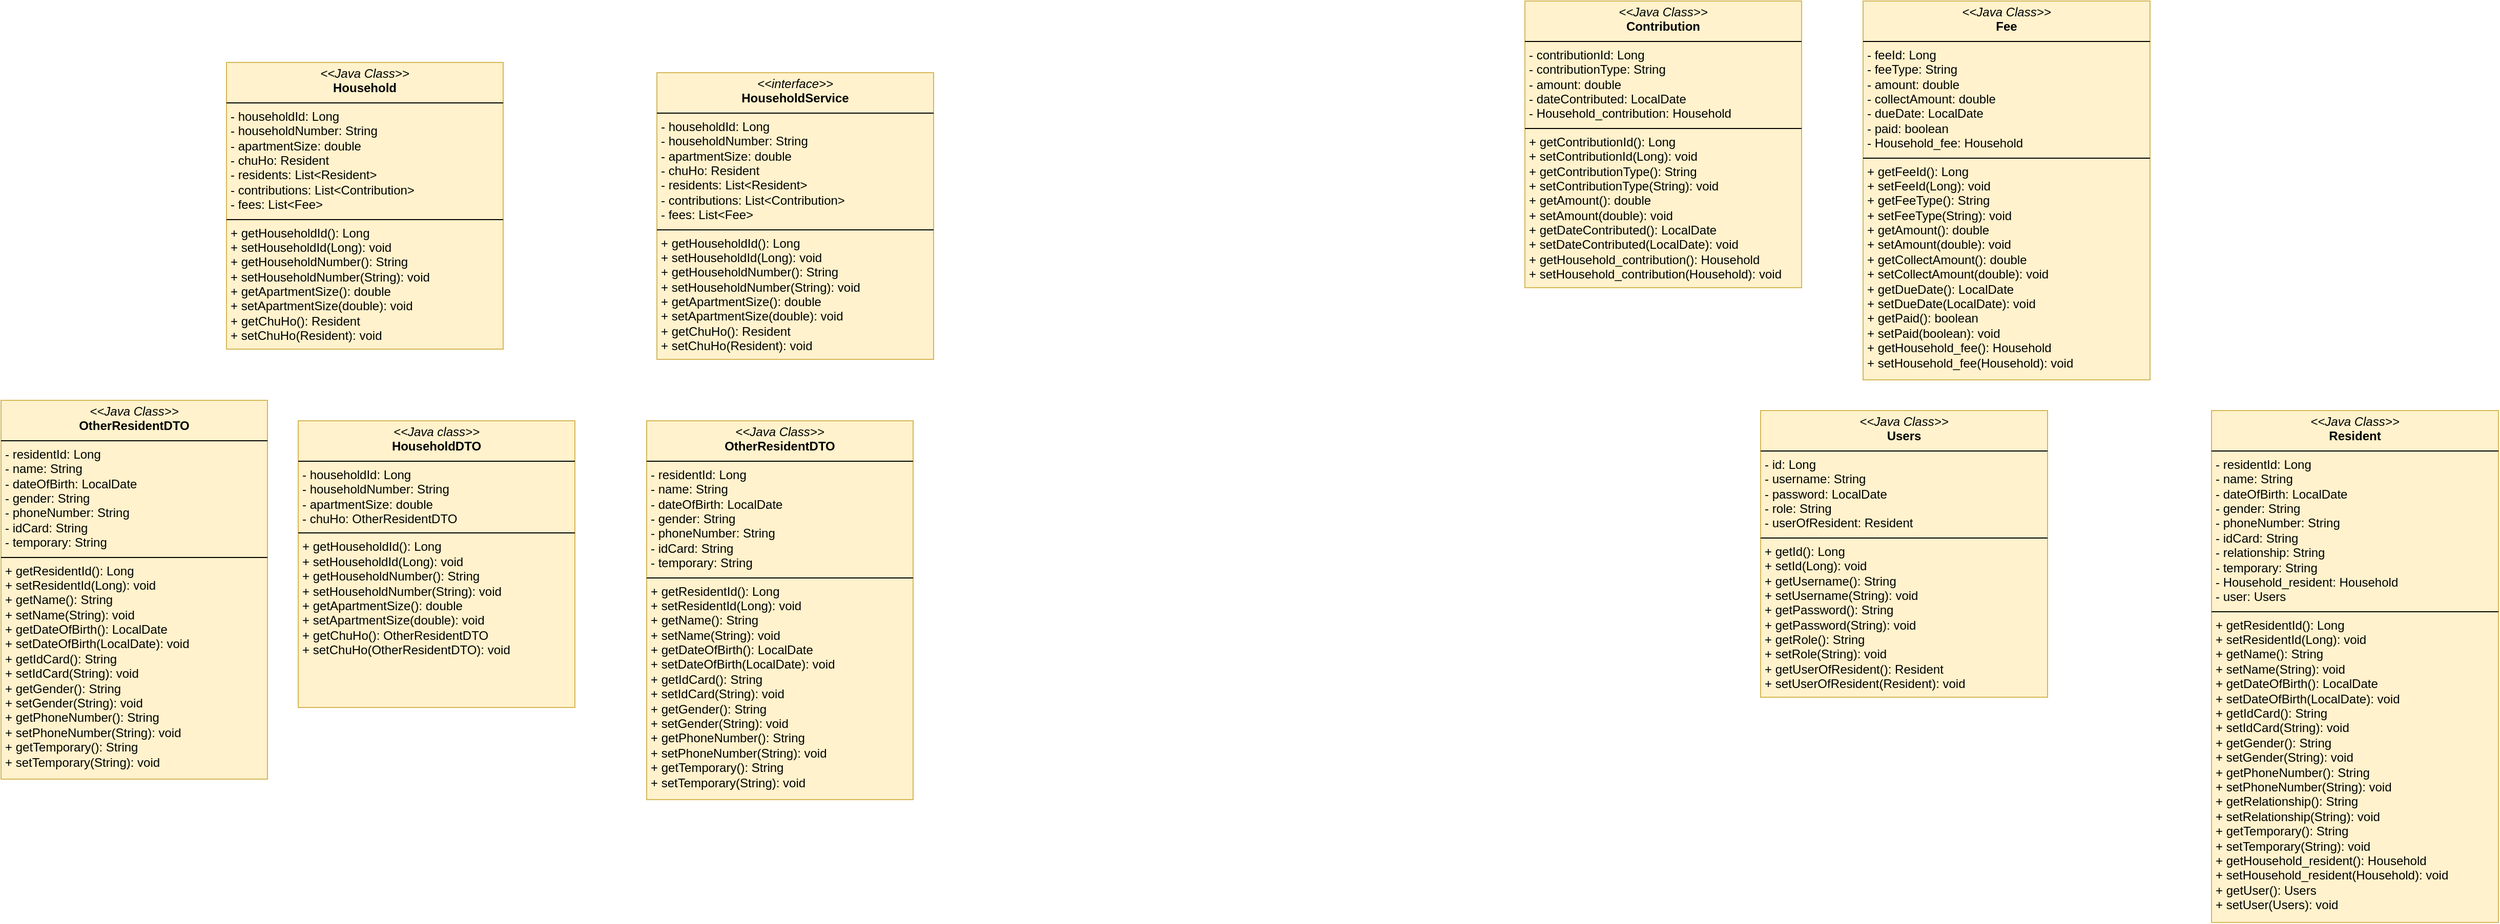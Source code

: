 <mxfile version="25.0.3">
  <diagram id="C5RBs43oDa-KdzZeNtuy" name="Page-1">
    <mxGraphModel dx="2704" dy="-600" grid="1" gridSize="10" guides="1" tooltips="1" connect="1" arrows="1" fold="1" page="1" pageScale="1" pageWidth="827" pageHeight="1169" math="0" shadow="0">
      <root>
        <mxCell id="WIyWlLk6GJQsqaUBKTNV-0" />
        <mxCell id="WIyWlLk6GJQsqaUBKTNV-1" parent="WIyWlLk6GJQsqaUBKTNV-0" />
        <mxCell id="75rg_Ny6UcCg7GmsErNv-0" value="&lt;p style=&quot;margin:0px;margin-top:4px;text-align:center;&quot;&gt;&lt;i&gt;&amp;lt;&amp;lt;Java Class&amp;gt;&amp;gt;&lt;/i&gt;&lt;br&gt;&lt;b&gt;Contribution&lt;/b&gt;&lt;/p&gt;&lt;hr size=&quot;1&quot; style=&quot;border-style:solid;&quot;&gt;&lt;p style=&quot;margin:0px;margin-left:4px;&quot;&gt;- contributionId: Long&lt;br&gt;- contributionType: String&lt;/p&gt;&lt;p style=&quot;margin:0px;margin-left:4px;&quot;&gt;- amount: double&lt;/p&gt;&lt;p style=&quot;margin:0px;margin-left:4px;&quot;&gt;-&amp;nbsp;dateContributed: LocalDate&lt;/p&gt;&lt;p style=&quot;margin:0px;margin-left:4px;&quot;&gt;-&amp;nbsp;Household_contribution: Household&lt;/p&gt;&lt;hr size=&quot;1&quot; style=&quot;border-style:solid;&quot;&gt;&lt;p style=&quot;margin:0px;margin-left:4px;&quot;&gt;+ getContributionId(): Long&lt;br&gt;+ setContributionId(Long): void&lt;/p&gt;&lt;p style=&quot;margin:0px;margin-left:4px;&quot;&gt;+&amp;nbsp;getContributionType(): String&lt;/p&gt;&lt;p style=&quot;margin:0px;margin-left:4px;&quot;&gt;+ setContributionType(String): void&amp;nbsp;&lt;/p&gt;&lt;p style=&quot;margin:0px;margin-left:4px;&quot;&gt;+&amp;nbsp;getAmount(): double&lt;/p&gt;&lt;p style=&quot;margin:0px;margin-left:4px;&quot;&gt;+ setAmount(double): void&lt;/p&gt;&lt;p style=&quot;margin:0px;margin-left:4px;&quot;&gt;+&amp;nbsp;getDateContributed(): LocalDate&lt;/p&gt;&lt;p style=&quot;margin:0px;margin-left:4px;&quot;&gt;+ setDateContributed(LocalDate): void&lt;/p&gt;&lt;p style=&quot;margin:0px;margin-left:4px;&quot;&gt;+&amp;nbsp;getHousehold_contribution(): Household&lt;/p&gt;&lt;p style=&quot;margin:0px;margin-left:4px;&quot;&gt;+ setHousehold_contribution(Household): void&lt;/p&gt;" style="verticalAlign=top;align=left;overflow=fill;html=1;whiteSpace=wrap;fillColor=#fff2cc;strokeColor=#d6b656;" vertex="1" parent="WIyWlLk6GJQsqaUBKTNV-1">
          <mxGeometry x="-133" y="1190" width="270" height="280" as="geometry" />
        </mxCell>
        <mxCell id="75rg_Ny6UcCg7GmsErNv-1" value="&lt;p style=&quot;margin:0px;margin-top:4px;text-align:center;&quot;&gt;&lt;i&gt;&amp;lt;&amp;lt;Java Class&amp;gt;&amp;gt;&lt;/i&gt;&lt;br&gt;&lt;b&gt;Fee&lt;/b&gt;&lt;/p&gt;&lt;hr size=&quot;1&quot; style=&quot;border-style:solid;&quot;&gt;&lt;p style=&quot;margin:0px;margin-left:4px;&quot;&gt;- feeId: Long&lt;br&gt;- feeType: String&lt;/p&gt;&lt;p style=&quot;margin:0px;margin-left:4px;&quot;&gt;- amount: double&lt;/p&gt;&lt;p style=&quot;margin:0px;margin-left:4px;&quot;&gt;-&amp;nbsp;collectAmount: double&lt;/p&gt;&lt;p style=&quot;margin:0px;margin-left:4px;&quot;&gt;-&amp;nbsp;dueDate: LocalDate&lt;/p&gt;&lt;p style=&quot;margin:0px;margin-left:4px;&quot;&gt;- paid: boolean&lt;/p&gt;&lt;p style=&quot;margin:0px;margin-left:4px;&quot;&gt;-&amp;nbsp;Household_fee: Household&lt;/p&gt;&lt;hr size=&quot;1&quot; style=&quot;border-style:solid;&quot;&gt;&lt;p style=&quot;margin:0px;margin-left:4px;&quot;&gt;+ getFeeId(): Long&lt;br&gt;+ setFeeId(Long): void&lt;/p&gt;&lt;p style=&quot;margin:0px;margin-left:4px;&quot;&gt;+&amp;nbsp;getFeeType(): String&lt;/p&gt;&lt;p style=&quot;margin:0px;margin-left:4px;&quot;&gt;+ setFeeType(String): void&amp;nbsp;&lt;/p&gt;&lt;p style=&quot;margin:0px;margin-left:4px;&quot;&gt;+&amp;nbsp;getAmount(): double&lt;/p&gt;&lt;p style=&quot;margin:0px;margin-left:4px;&quot;&gt;+ setAmount(double): void&lt;/p&gt;&lt;p style=&quot;margin:0px;margin-left:4px;&quot;&gt;+ getCollectAmount(): double&lt;/p&gt;&lt;p style=&quot;margin:0px;margin-left:4px;&quot;&gt;+ setCollectAmount(double): void&lt;/p&gt;&lt;p style=&quot;margin:0px;margin-left:4px;&quot;&gt;+&amp;nbsp;getDueDate(): LocalDate&lt;/p&gt;&lt;p style=&quot;margin:0px;margin-left:4px;&quot;&gt;+ setDueDate(LocalDate): void&lt;/p&gt;&lt;p style=&quot;margin:0px;margin-left:4px;&quot;&gt;+ getPaid(): boolean&lt;/p&gt;&lt;p style=&quot;margin:0px;margin-left:4px;&quot;&gt;+ setPaid(boolean): void&lt;/p&gt;&lt;p style=&quot;margin:0px;margin-left:4px;&quot;&gt;+&amp;nbsp;getHousehold_fee(): Household&lt;/p&gt;&lt;p style=&quot;margin:0px;margin-left:4px;&quot;&gt;+ setHousehold_fee(Household): void&lt;/p&gt;" style="verticalAlign=top;align=left;overflow=fill;html=1;whiteSpace=wrap;fillColor=#fff2cc;strokeColor=#d6b656;" vertex="1" parent="WIyWlLk6GJQsqaUBKTNV-1">
          <mxGeometry x="197" y="1190" width="280" height="370" as="geometry" />
        </mxCell>
        <mxCell id="75rg_Ny6UcCg7GmsErNv-2" value="&lt;p style=&quot;margin:0px;margin-top:4px;text-align:center;&quot;&gt;&lt;i&gt;&amp;lt;&amp;lt;Java Class&amp;gt;&amp;gt;&lt;/i&gt;&lt;br&gt;&lt;b&gt;Household&lt;/b&gt;&lt;/p&gt;&lt;hr size=&quot;1&quot; style=&quot;border-style:solid;&quot;&gt;&lt;p style=&quot;margin:0px;margin-left:4px;&quot;&gt;- householdId: Long&lt;br&gt;- householdNumber: String&lt;/p&gt;&lt;p style=&quot;margin:0px;margin-left:4px;&quot;&gt;- apartmentSize: double&lt;/p&gt;&lt;p style=&quot;margin:0px;margin-left:4px;&quot;&gt;-&amp;nbsp;chuHo: Resident&lt;/p&gt;&lt;p style=&quot;margin:0px;margin-left:4px;&quot;&gt;-&amp;nbsp;residents: List&amp;lt;Resident&amp;gt;&lt;/p&gt;&lt;p style=&quot;margin:0px;margin-left:4px;&quot;&gt;- contributions: List&amp;lt;Contribution&amp;gt;&lt;/p&gt;&lt;p style=&quot;margin:0px;margin-left:4px;&quot;&gt;- fees: List&amp;lt;Fee&amp;gt;&lt;/p&gt;&lt;hr size=&quot;1&quot; style=&quot;border-style:solid;&quot;&gt;&lt;p style=&quot;margin:0px;margin-left:4px;&quot;&gt;+ getHouseholdId(): Long&lt;br&gt;+ setHouseholdId(Long): void&lt;/p&gt;&lt;p style=&quot;margin:0px;margin-left:4px;&quot;&gt;+&amp;nbsp;getHouseholdNumber(): String&lt;/p&gt;&lt;p style=&quot;margin:0px;margin-left:4px;&quot;&gt;+ setHouseholdNumber(String): void&amp;nbsp;&lt;/p&gt;&lt;p style=&quot;margin:0px;margin-left:4px;&quot;&gt;+&amp;nbsp;getApartmentSize(): double&lt;/p&gt;&lt;p style=&quot;margin:0px;margin-left:4px;&quot;&gt;+ setApartmentSize(double): void&lt;/p&gt;&lt;p style=&quot;margin:0px;margin-left:4px;&quot;&gt;+ getChuHo(): Resident&lt;/p&gt;&lt;p style=&quot;margin:0px;margin-left:4px;&quot;&gt;+ setChuHo(Resident): void&amp;nbsp;&lt;/p&gt;&lt;p style=&quot;margin:0px;margin-left:4px;&quot;&gt;&lt;br&gt;&lt;/p&gt;" style="verticalAlign=top;align=left;overflow=fill;html=1;whiteSpace=wrap;fillColor=#fff2cc;strokeColor=#d6b656;" vertex="1" parent="WIyWlLk6GJQsqaUBKTNV-1">
          <mxGeometry x="-1400" y="1250" width="270" height="280" as="geometry" />
        </mxCell>
        <mxCell id="75rg_Ny6UcCg7GmsErNv-19" value="&lt;p style=&quot;margin:0px;margin-top:4px;text-align:center;&quot;&gt;&lt;i&gt;&amp;lt;&amp;lt;Java Class&amp;gt;&amp;gt;&lt;/i&gt;&lt;br&gt;&lt;b&gt;Resident&lt;/b&gt;&lt;/p&gt;&lt;hr size=&quot;1&quot; style=&quot;border-style:solid;&quot;&gt;&lt;p style=&quot;margin:0px;margin-left:4px;&quot;&gt;- residentId: Long&lt;br&gt;- name: String&lt;/p&gt;&lt;p style=&quot;margin:0px;margin-left:4px;&quot;&gt;- dateOfBirth: LocalDate&lt;/p&gt;&lt;p style=&quot;margin:0px;margin-left:4px;&quot;&gt;- gender: String&lt;/p&gt;&lt;p style=&quot;margin:0px;margin-left:4px;&quot;&gt;-&amp;nbsp;phoneNumber: String&lt;/p&gt;&lt;p style=&quot;margin:0px;margin-left:4px;&quot;&gt;- idCard: String&lt;/p&gt;&lt;p style=&quot;margin:0px;margin-left:4px;&quot;&gt;- relationship: String&lt;/p&gt;&lt;p style=&quot;margin:0px;margin-left:4px;&quot;&gt;- temporary: String&lt;/p&gt;&lt;p style=&quot;margin:0px;margin-left:4px;&quot;&gt;-&amp;nbsp;Household_resident: Household&lt;/p&gt;&lt;p style=&quot;margin:0px;margin-left:4px;&quot;&gt;-&amp;nbsp;user: Users&lt;/p&gt;&lt;hr size=&quot;1&quot; style=&quot;border-style:solid;&quot;&gt;&lt;p style=&quot;margin:0px;margin-left:4px;&quot;&gt;+ getResidentId(): Long&lt;br&gt;+ setResidentId(Long): void&lt;/p&gt;&lt;p style=&quot;margin:0px;margin-left:4px;&quot;&gt;+&amp;nbsp;getName(): String&lt;/p&gt;&lt;p style=&quot;margin:0px;margin-left:4px;&quot;&gt;+ setName(String): void&amp;nbsp;&lt;/p&gt;&lt;p style=&quot;margin:0px;margin-left:4px;&quot;&gt;+&amp;nbsp;getDateOfBirth(): LocalDate&lt;/p&gt;&lt;p style=&quot;margin:0px;margin-left:4px;&quot;&gt;+ setDateOfBirth(LocalDate): void&lt;/p&gt;&lt;p style=&quot;margin:0px;margin-left:4px;&quot;&gt;+ getIdCard(): String&lt;/p&gt;&lt;p style=&quot;margin:0px;margin-left:4px;&quot;&gt;+ setIdCard(String): void&amp;nbsp;&lt;/p&gt;&lt;p style=&quot;margin:0px;margin-left:4px;&quot;&gt;+&amp;nbsp;getGender(): String&lt;/p&gt;&lt;p style=&quot;margin:0px;margin-left:4px;&quot;&gt;+ setGender(String): void&lt;/p&gt;&lt;p style=&quot;margin:0px;margin-left:4px;&quot;&gt;+ getPhoneNumber(): String&lt;/p&gt;&lt;p style=&quot;margin:0px;margin-left:4px;&quot;&gt;+ setPhoneNumber(String): void&lt;/p&gt;&lt;p style=&quot;margin:0px;margin-left:4px;&quot;&gt;+&amp;nbsp;getRelationship(): String&lt;/p&gt;&lt;p style=&quot;margin:0px;margin-left:4px;&quot;&gt;+ setRelationship(String): void&lt;/p&gt;&lt;p style=&quot;margin:0px;margin-left:4px;&quot;&gt;+&amp;nbsp;getTemporary(): String&lt;/p&gt;&lt;p style=&quot;margin:0px;margin-left:4px;&quot;&gt;+ setTemporary(String): void&lt;/p&gt;&lt;p style=&quot;margin:0px;margin-left:4px;&quot;&gt;+&amp;nbsp;getHousehold_resident(): Household&lt;/p&gt;&lt;p style=&quot;margin:0px;margin-left:4px;&quot;&gt;+ setHousehold_resident(Household): void&lt;/p&gt;&lt;p style=&quot;margin:0px;margin-left:4px;&quot;&gt;+&amp;nbsp;getUser(): Users&lt;/p&gt;&lt;p style=&quot;margin:0px;margin-left:4px;&quot;&gt;+ setUser(Users): void&lt;/p&gt;&lt;p style=&quot;margin:0px;margin-left:4px;&quot;&gt;&lt;br&gt;&lt;/p&gt;&lt;p style=&quot;margin:0px;margin-left:4px;&quot;&gt;&lt;br&gt;&lt;/p&gt;" style="verticalAlign=top;align=left;overflow=fill;html=1;whiteSpace=wrap;fillColor=#fff2cc;strokeColor=#d6b656;" vertex="1" parent="WIyWlLk6GJQsqaUBKTNV-1">
          <mxGeometry x="537" y="1590" width="280" height="500" as="geometry" />
        </mxCell>
        <mxCell id="75rg_Ny6UcCg7GmsErNv-20" value="&lt;p style=&quot;margin:0px;margin-top:4px;text-align:center;&quot;&gt;&lt;i&gt;&amp;lt;&amp;lt;Java Class&amp;gt;&amp;gt;&lt;/i&gt;&lt;br&gt;&lt;b&gt;Users&lt;/b&gt;&lt;/p&gt;&lt;hr size=&quot;1&quot; style=&quot;border-style:solid;&quot;&gt;&lt;p style=&quot;margin:0px;margin-left:4px;&quot;&gt;- id: Long&lt;br&gt;- username: String&lt;/p&gt;&lt;p style=&quot;margin:0px;margin-left:4px;&quot;&gt;- password: LocalDate&lt;/p&gt;&lt;p style=&quot;margin:0px;margin-left:4px;&quot;&gt;- role: String&lt;/p&gt;&lt;p style=&quot;margin:0px;margin-left:4px;&quot;&gt;-&amp;nbsp;userOfResident: Resident&lt;br&gt;&lt;/p&gt;&lt;hr size=&quot;1&quot; style=&quot;border-style:solid;&quot;&gt;&lt;p style=&quot;margin:0px;margin-left:4px;&quot;&gt;+ getId(): Long&lt;br&gt;+ setId(Long): void&lt;/p&gt;&lt;p style=&quot;margin:0px;margin-left:4px;&quot;&gt;+&amp;nbsp;getUsername(): String&lt;/p&gt;&lt;p style=&quot;margin:0px;margin-left:4px;&quot;&gt;+ setUsername(String): void&amp;nbsp;&lt;/p&gt;&lt;p style=&quot;margin:0px;margin-left:4px;&quot;&gt;+&amp;nbsp;getPassword(): String&lt;/p&gt;&lt;p style=&quot;margin:0px;margin-left:4px;&quot;&gt;+ getPassword(String): void&lt;/p&gt;&lt;p style=&quot;margin:0px;margin-left:4px;&quot;&gt;+ getRole(): String&lt;/p&gt;&lt;p style=&quot;margin:0px;margin-left:4px;&quot;&gt;+ setRole(String): void&amp;nbsp;&lt;/p&gt;&lt;p style=&quot;margin:0px;margin-left:4px;&quot;&gt;+&amp;nbsp;getUserOfResident(): Resident&lt;/p&gt;&lt;p style=&quot;margin:0px;margin-left:4px;&quot;&gt;+ setUserOfResident(Resident): void&lt;/p&gt;&lt;p style=&quot;margin:0px;margin-left:4px;&quot;&gt;&lt;br&gt;&lt;/p&gt;" style="verticalAlign=top;align=left;overflow=fill;html=1;whiteSpace=wrap;fillColor=#fff2cc;strokeColor=#d6b656;" vertex="1" parent="WIyWlLk6GJQsqaUBKTNV-1">
          <mxGeometry x="97" y="1590" width="280" height="280" as="geometry" />
        </mxCell>
        <mxCell id="75rg_Ny6UcCg7GmsErNv-28" value="&lt;p style=&quot;margin:0px;margin-top:4px;text-align:center;&quot;&gt;&lt;i&gt;&amp;lt;&amp;lt;interface&amp;gt;&amp;gt;&lt;/i&gt;&lt;br&gt;&lt;b&gt;HouseholdService&lt;/b&gt;&lt;/p&gt;&lt;hr size=&quot;1&quot; style=&quot;border-style:solid;&quot;&gt;&lt;p style=&quot;margin:0px;margin-left:4px;&quot;&gt;- householdId: Long&lt;br&gt;- householdNumber: String&lt;/p&gt;&lt;p style=&quot;margin:0px;margin-left:4px;&quot;&gt;- apartmentSize: double&lt;/p&gt;&lt;p style=&quot;margin:0px;margin-left:4px;&quot;&gt;-&amp;nbsp;chuHo: Resident&lt;/p&gt;&lt;p style=&quot;margin:0px;margin-left:4px;&quot;&gt;-&amp;nbsp;residents: List&amp;lt;Resident&amp;gt;&lt;/p&gt;&lt;p style=&quot;margin:0px;margin-left:4px;&quot;&gt;- contributions: List&amp;lt;Contribution&amp;gt;&lt;/p&gt;&lt;p style=&quot;margin:0px;margin-left:4px;&quot;&gt;- fees: List&amp;lt;Fee&amp;gt;&lt;/p&gt;&lt;hr size=&quot;1&quot; style=&quot;border-style:solid;&quot;&gt;&lt;p style=&quot;margin:0px;margin-left:4px;&quot;&gt;+ getHouseholdId(): Long&lt;br&gt;+ setHouseholdId(Long): void&lt;/p&gt;&lt;p style=&quot;margin:0px;margin-left:4px;&quot;&gt;+&amp;nbsp;getHouseholdNumber(): String&lt;/p&gt;&lt;p style=&quot;margin:0px;margin-left:4px;&quot;&gt;+ setHouseholdNumber(String): void&amp;nbsp;&lt;/p&gt;&lt;p style=&quot;margin:0px;margin-left:4px;&quot;&gt;+&amp;nbsp;getApartmentSize(): double&lt;/p&gt;&lt;p style=&quot;margin:0px;margin-left:4px;&quot;&gt;+ setApartmentSize(double): void&lt;/p&gt;&lt;p style=&quot;margin:0px;margin-left:4px;&quot;&gt;+ getChuHo(): Resident&lt;/p&gt;&lt;p style=&quot;margin:0px;margin-left:4px;&quot;&gt;+ setChuHo(Resident): void&amp;nbsp;&lt;/p&gt;&lt;p style=&quot;margin:0px;margin-left:4px;&quot;&gt;&lt;br&gt;&lt;/p&gt;" style="verticalAlign=top;align=left;overflow=fill;html=1;whiteSpace=wrap;fillColor=#fff2cc;strokeColor=#d6b656;" vertex="1" parent="WIyWlLk6GJQsqaUBKTNV-1">
          <mxGeometry x="-980" y="1260" width="270" height="280" as="geometry" />
        </mxCell>
        <mxCell id="75rg_Ny6UcCg7GmsErNv-29" value="&lt;p style=&quot;margin:0px;margin-top:4px;text-align:center;&quot;&gt;&lt;i&gt;&amp;lt;&amp;lt;Java class&amp;gt;&amp;gt;&lt;/i&gt;&lt;br&gt;&lt;b&gt;HouseholdDTO&lt;/b&gt;&lt;/p&gt;&lt;hr size=&quot;1&quot; style=&quot;border-style:solid;&quot;&gt;&lt;p style=&quot;margin:0px;margin-left:4px;&quot;&gt;- householdId: Long&lt;br&gt;- householdNumber: String&lt;/p&gt;&lt;p style=&quot;margin:0px;margin-left:4px;&quot;&gt;- apartmentSize: double&lt;/p&gt;&lt;p style=&quot;margin:0px;margin-left:4px;&quot;&gt;-&amp;nbsp;chuHo: OtherResidentDTO&lt;/p&gt;&lt;hr size=&quot;1&quot; style=&quot;border-style:solid;&quot;&gt;&lt;p style=&quot;margin:0px;margin-left:4px;&quot;&gt;+ getHouseholdId(): Long&lt;br&gt;+ setHouseholdId(Long): void&lt;/p&gt;&lt;p style=&quot;margin:0px;margin-left:4px;&quot;&gt;+&amp;nbsp;getHouseholdNumber(): String&lt;/p&gt;&lt;p style=&quot;margin:0px;margin-left:4px;&quot;&gt;+ setHouseholdNumber(String): void&amp;nbsp;&lt;/p&gt;&lt;p style=&quot;margin:0px;margin-left:4px;&quot;&gt;+&amp;nbsp;getApartmentSize(): double&lt;/p&gt;&lt;p style=&quot;margin:0px;margin-left:4px;&quot;&gt;+ setApartmentSize(double): void&lt;/p&gt;&lt;p style=&quot;margin:0px;margin-left:4px;&quot;&gt;+ getChuHo(): OtherResidentDTO&lt;/p&gt;&lt;p style=&quot;margin:0px;margin-left:4px;&quot;&gt;+ setChuHo(OtherResidentDTO): void&amp;nbsp;&lt;/p&gt;&lt;p style=&quot;margin:0px;margin-left:4px;&quot;&gt;&lt;br&gt;&lt;/p&gt;" style="verticalAlign=top;align=left;overflow=fill;html=1;whiteSpace=wrap;fillColor=#fff2cc;strokeColor=#d6b656;" vertex="1" parent="WIyWlLk6GJQsqaUBKTNV-1">
          <mxGeometry x="-1330" y="1600" width="270" height="280" as="geometry" />
        </mxCell>
        <mxCell id="75rg_Ny6UcCg7GmsErNv-30" value="&lt;p style=&quot;margin:0px;margin-top:4px;text-align:center;&quot;&gt;&lt;i&gt;&amp;lt;&amp;lt;Java Class&amp;gt;&amp;gt;&lt;/i&gt;&lt;br&gt;&lt;b&gt;OtherResidentDTO&lt;/b&gt;&lt;/p&gt;&lt;hr size=&quot;1&quot; style=&quot;border-style:solid;&quot;&gt;&lt;p style=&quot;margin:0px;margin-left:4px;&quot;&gt;- residentId: Long&lt;br&gt;- name: String&lt;/p&gt;&lt;p style=&quot;margin:0px;margin-left:4px;&quot;&gt;- dateOfBirth: LocalDate&lt;/p&gt;&lt;p style=&quot;margin:0px;margin-left:4px;&quot;&gt;- gender: String&lt;/p&gt;&lt;p style=&quot;margin:0px;margin-left:4px;&quot;&gt;-&amp;nbsp;phoneNumber: String&lt;/p&gt;&lt;p style=&quot;margin:0px;margin-left:4px;&quot;&gt;- idCard: String&lt;/p&gt;&lt;p style=&quot;margin:0px;margin-left:4px;&quot;&gt;- temporary: String&lt;/p&gt;&lt;hr size=&quot;1&quot; style=&quot;border-style:solid;&quot;&gt;&lt;p style=&quot;margin:0px;margin-left:4px;&quot;&gt;+ getResidentId(): Long&lt;br&gt;+ setResidentId(Long): void&lt;/p&gt;&lt;p style=&quot;margin:0px;margin-left:4px;&quot;&gt;+&amp;nbsp;getName(): String&lt;/p&gt;&lt;p style=&quot;margin:0px;margin-left:4px;&quot;&gt;+ setName(String): void&amp;nbsp;&lt;/p&gt;&lt;p style=&quot;margin:0px;margin-left:4px;&quot;&gt;+&amp;nbsp;getDateOfBirth(): LocalDate&lt;/p&gt;&lt;p style=&quot;margin:0px;margin-left:4px;&quot;&gt;+ setDateOfBirth(LocalDate): void&lt;/p&gt;&lt;p style=&quot;margin:0px;margin-left:4px;&quot;&gt;+ getIdCard(): String&lt;/p&gt;&lt;p style=&quot;margin:0px;margin-left:4px;&quot;&gt;+ setIdCard(String): void&amp;nbsp;&lt;/p&gt;&lt;p style=&quot;margin:0px;margin-left:4px;&quot;&gt;+&amp;nbsp;getGender(): String&lt;/p&gt;&lt;p style=&quot;margin:0px;margin-left:4px;&quot;&gt;+ setGender(String): void&lt;/p&gt;&lt;p style=&quot;margin:0px;margin-left:4px;&quot;&gt;+ getPhoneNumber(): String&lt;/p&gt;&lt;p style=&quot;margin:0px;margin-left:4px;&quot;&gt;+ setPhoneNumber(String): void&lt;/p&gt;&lt;p style=&quot;margin:0px;margin-left:4px;&quot;&gt;+&amp;nbsp;getTemporary(): String&lt;/p&gt;&lt;p style=&quot;margin:0px;margin-left:4px;&quot;&gt;+ setTemporary(String): void&lt;/p&gt;&lt;p style=&quot;margin:0px;margin-left:4px;&quot;&gt;&lt;br&gt;&lt;/p&gt;&lt;p style=&quot;margin:0px;margin-left:4px;&quot;&gt;&lt;br&gt;&lt;/p&gt;" style="verticalAlign=top;align=left;overflow=fill;html=1;whiteSpace=wrap;fillColor=#fff2cc;strokeColor=#d6b656;" vertex="1" parent="WIyWlLk6GJQsqaUBKTNV-1">
          <mxGeometry x="-990" y="1600" width="260" height="370" as="geometry" />
        </mxCell>
        <mxCell id="75rg_Ny6UcCg7GmsErNv-31" value="&lt;p style=&quot;margin:0px;margin-top:4px;text-align:center;&quot;&gt;&lt;i&gt;&amp;lt;&amp;lt;Java Class&amp;gt;&amp;gt;&lt;/i&gt;&lt;br&gt;&lt;b&gt;OtherResidentDTO&lt;/b&gt;&lt;/p&gt;&lt;hr size=&quot;1&quot; style=&quot;border-style:solid;&quot;&gt;&lt;p style=&quot;margin:0px;margin-left:4px;&quot;&gt;- residentId: Long&lt;br&gt;- name: String&lt;/p&gt;&lt;p style=&quot;margin:0px;margin-left:4px;&quot;&gt;- dateOfBirth: LocalDate&lt;/p&gt;&lt;p style=&quot;margin:0px;margin-left:4px;&quot;&gt;- gender: String&lt;/p&gt;&lt;p style=&quot;margin:0px;margin-left:4px;&quot;&gt;-&amp;nbsp;phoneNumber: String&lt;/p&gt;&lt;p style=&quot;margin:0px;margin-left:4px;&quot;&gt;- idCard: String&lt;/p&gt;&lt;p style=&quot;margin:0px;margin-left:4px;&quot;&gt;- temporary: String&lt;/p&gt;&lt;hr size=&quot;1&quot; style=&quot;border-style:solid;&quot;&gt;&lt;p style=&quot;margin:0px;margin-left:4px;&quot;&gt;+ getResidentId(): Long&lt;br&gt;+ setResidentId(Long): void&lt;/p&gt;&lt;p style=&quot;margin:0px;margin-left:4px;&quot;&gt;+&amp;nbsp;getName(): String&lt;/p&gt;&lt;p style=&quot;margin:0px;margin-left:4px;&quot;&gt;+ setName(String): void&amp;nbsp;&lt;/p&gt;&lt;p style=&quot;margin:0px;margin-left:4px;&quot;&gt;+&amp;nbsp;getDateOfBirth(): LocalDate&lt;/p&gt;&lt;p style=&quot;margin:0px;margin-left:4px;&quot;&gt;+ setDateOfBirth(LocalDate): void&lt;/p&gt;&lt;p style=&quot;margin:0px;margin-left:4px;&quot;&gt;+ getIdCard(): String&lt;/p&gt;&lt;p style=&quot;margin:0px;margin-left:4px;&quot;&gt;+ setIdCard(String): void&amp;nbsp;&lt;/p&gt;&lt;p style=&quot;margin:0px;margin-left:4px;&quot;&gt;+&amp;nbsp;getGender(): String&lt;/p&gt;&lt;p style=&quot;margin:0px;margin-left:4px;&quot;&gt;+ setGender(String): void&lt;/p&gt;&lt;p style=&quot;margin:0px;margin-left:4px;&quot;&gt;+ getPhoneNumber(): String&lt;/p&gt;&lt;p style=&quot;margin:0px;margin-left:4px;&quot;&gt;+ setPhoneNumber(String): void&lt;/p&gt;&lt;p style=&quot;margin:0px;margin-left:4px;&quot;&gt;+&amp;nbsp;getTemporary(): String&lt;/p&gt;&lt;p style=&quot;margin:0px;margin-left:4px;&quot;&gt;+ setTemporary(String): void&lt;/p&gt;&lt;p style=&quot;margin:0px;margin-left:4px;&quot;&gt;&lt;br&gt;&lt;/p&gt;&lt;p style=&quot;margin:0px;margin-left:4px;&quot;&gt;&lt;br&gt;&lt;/p&gt;" style="verticalAlign=top;align=left;overflow=fill;html=1;whiteSpace=wrap;fillColor=#fff2cc;strokeColor=#d6b656;" vertex="1" parent="WIyWlLk6GJQsqaUBKTNV-1">
          <mxGeometry x="-1620" y="1580" width="260" height="370" as="geometry" />
        </mxCell>
      </root>
    </mxGraphModel>
  </diagram>
</mxfile>
